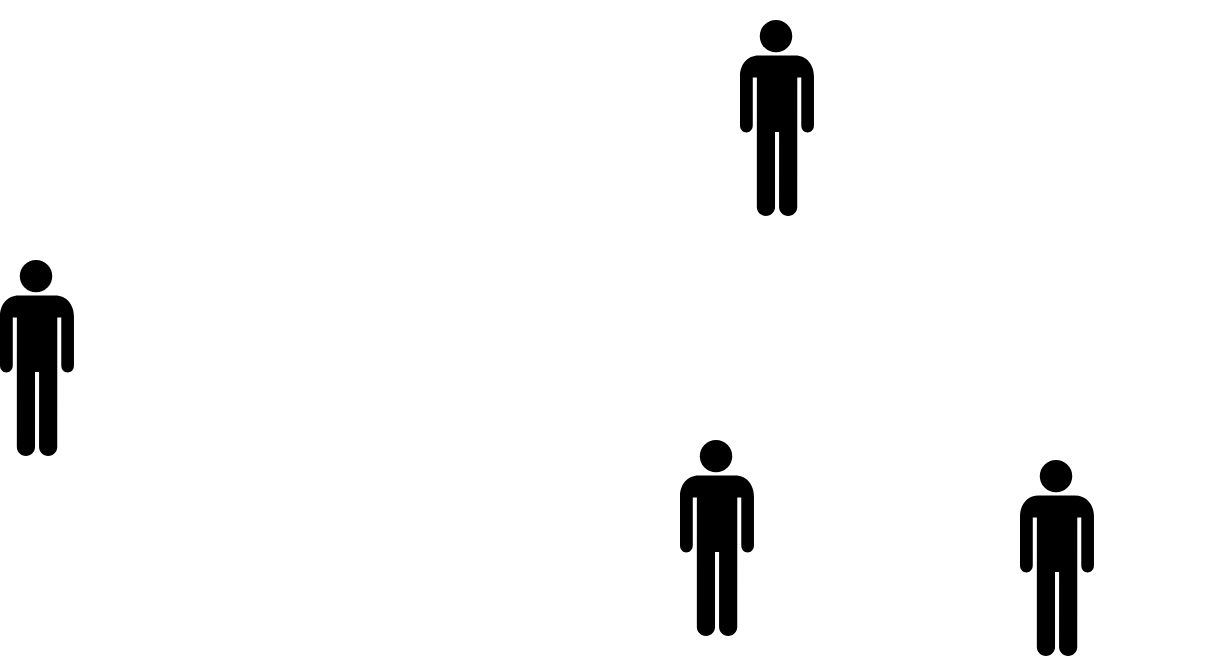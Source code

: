 <mxfile version="12.8.8" type="github">
  <diagram id="3X_4UmJ7VgGxksfQTvtl" name="Page-1">
    <mxGraphModel dx="801" dy="898" grid="1" gridSize="10" guides="1" tooltips="1" connect="1" arrows="1" fold="1" page="1" pageScale="1" pageWidth="827" pageHeight="1169" math="0" shadow="0">
      <root>
        <mxCell id="0" />
        <mxCell id="1" parent="0" />
        <mxCell id="WDY6RfteRM52l8OYWPYD-1" value="" style="shape=image;html=1;verticalAlign=top;verticalLabelPosition=bottom;labelBackgroundColor=#ffffff;imageAspect=0;aspect=fixed;image=https://cdn4.iconfinder.com/data/icons/basic-user-interface-elements/700/wlan-connect-wifi-signal-wireless-internet-128.png;rotation=-90;fontColor=#E6E6E6;" vertex="1" parent="1">
          <mxGeometry x="155.5" y="140" width="130" height="130" as="geometry" />
        </mxCell>
        <mxCell id="WDY6RfteRM52l8OYWPYD-2" value="" style="shape=mxgraph.signs.people.man_1;html=1;fillColor=#000000;strokeColor=none;verticalLabelPosition=bottom;verticalAlign=top;align=center;" vertex="1" parent="1">
          <mxGeometry x="20" y="150" width="37" height="98" as="geometry" />
        </mxCell>
        <mxCell id="WDY6RfteRM52l8OYWPYD-3" value="" style="shape=image;html=1;verticalAlign=top;verticalLabelPosition=bottom;labelBackgroundColor=#ffffff;imageAspect=0;aspect=fixed;image=https://cdn4.iconfinder.com/data/icons/basic-user-interface-elements/700/wlan-connect-wifi-signal-wireless-internet-128.png;rotation=90;fontColor=#E6E6E6;" vertex="1" parent="1">
          <mxGeometry x="231.5" y="140" width="130" height="130" as="geometry" />
        </mxCell>
        <mxCell id="WDY6RfteRM52l8OYWPYD-4" value="" style="shape=mxgraph.signs.people.man_1;html=1;fillColor=#000000;strokeColor=none;verticalLabelPosition=bottom;verticalAlign=top;align=center;" vertex="1" parent="1">
          <mxGeometry x="390" y="30" width="37" height="98" as="geometry" />
        </mxCell>
        <mxCell id="WDY6RfteRM52l8OYWPYD-5" value="" style="shape=image;html=1;verticalAlign=top;verticalLabelPosition=bottom;labelBackgroundColor=#ffffff;imageAspect=0;aspect=fixed;image=https://cdn2.iconfinder.com/data/icons/essential-web-4/50/cellphone-button-simple-phone-mobile-128.png;fontColor=#E6E6E6;" vertex="1" parent="1">
          <mxGeometry x="427" y="20" width="60" height="60" as="geometry" />
        </mxCell>
        <mxCell id="WDY6RfteRM52l8OYWPYD-6" value="" style="shape=mxgraph.signs.people.man_1;html=1;fillColor=#000000;strokeColor=none;verticalLabelPosition=bottom;verticalAlign=top;align=center;" vertex="1" parent="1">
          <mxGeometry x="530" y="250" width="37" height="98" as="geometry" />
        </mxCell>
        <mxCell id="WDY6RfteRM52l8OYWPYD-7" value="" style="shape=image;html=1;verticalAlign=top;verticalLabelPosition=bottom;labelBackgroundColor=#ffffff;imageAspect=0;aspect=fixed;image=https://cdn2.iconfinder.com/data/icons/essential-web-4/50/cellphone-button-simple-phone-mobile-128.png;fontColor=#E6E6E6;" vertex="1" parent="1">
          <mxGeometry x="567" y="240" width="60" height="60" as="geometry" />
        </mxCell>
        <mxCell id="WDY6RfteRM52l8OYWPYD-8" value="" style="shape=mxgraph.signs.people.man_1;html=1;fillColor=#000000;strokeColor=none;verticalLabelPosition=bottom;verticalAlign=top;align=center;" vertex="1" parent="1">
          <mxGeometry x="360" y="240" width="37" height="98" as="geometry" />
        </mxCell>
        <mxCell id="WDY6RfteRM52l8OYWPYD-9" value="" style="shape=image;html=1;verticalAlign=top;verticalLabelPosition=bottom;labelBackgroundColor=#ffffff;imageAspect=0;aspect=fixed;image=https://cdn1.iconfinder.com/data/icons/communication-icons-10/750/Untitled-1-07-128.png;fontColor=#E6E6E6;" vertex="1" parent="1">
          <mxGeometry x="50" y="140" width="80" height="80" as="geometry" />
        </mxCell>
        <mxCell id="WDY6RfteRM52l8OYWPYD-10" value="" style="shape=image;html=1;verticalAlign=top;verticalLabelPosition=bottom;labelBackgroundColor=#ffffff;imageAspect=0;aspect=fixed;image=https://cdn2.iconfinder.com/data/icons/kitchen-appliances-computers-and-electronics/32/Appliances-06-128.png;fontColor=#E6E6E6;" vertex="1" parent="1">
          <mxGeometry x="390" y="230" width="70" height="70" as="geometry" />
        </mxCell>
      </root>
    </mxGraphModel>
  </diagram>
</mxfile>

